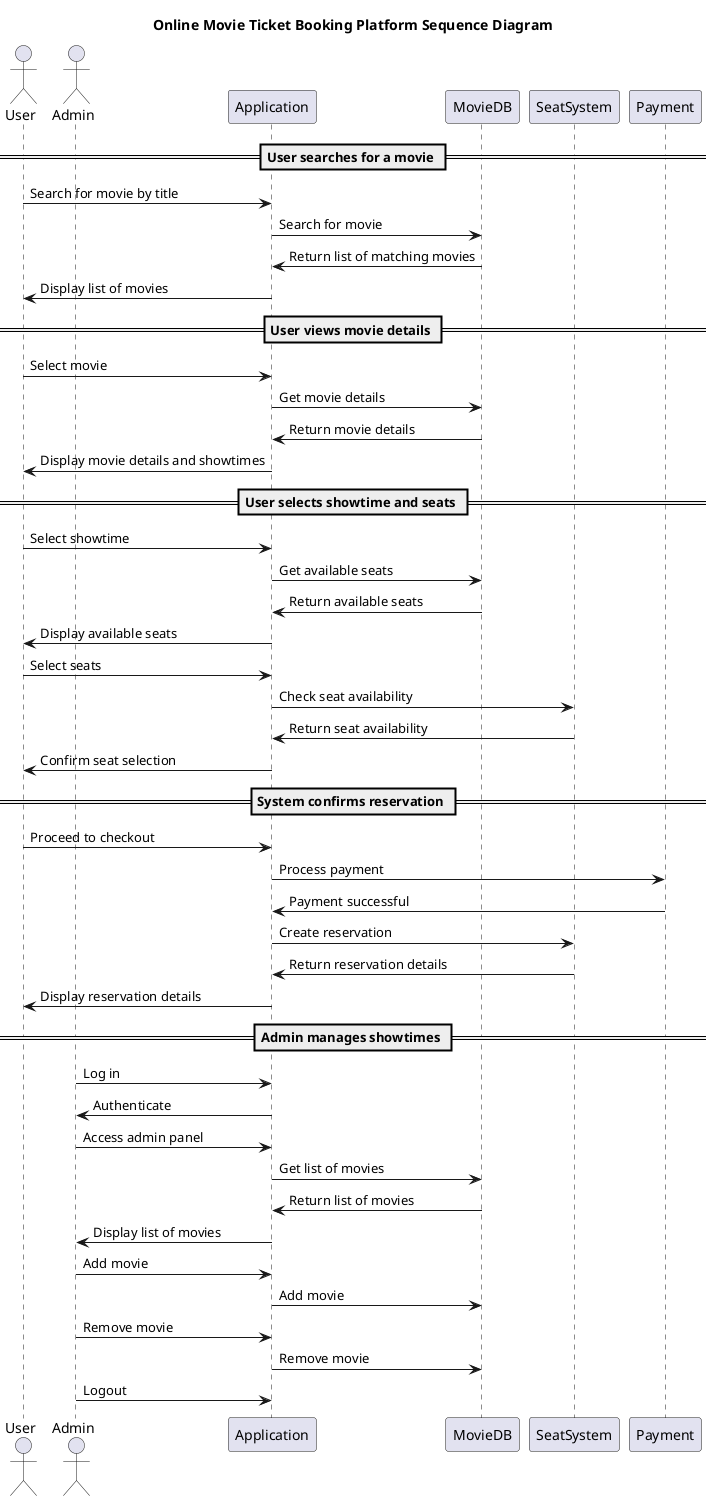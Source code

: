 @startuml
title Online Movie Ticket Booking Platform Sequence Diagram

actor User 
actor Admin 
participant Application
participant MovieDB
participant SeatSystem
participant Payment


== User searches for a movie ==

User -> Application: Search for movie by title
Application -> MovieDB: Search for movie
MovieDB -> Application: Return list of matching movies
Application -> User: Display list of movies

== User views movie details ==

User -> Application: Select movie
Application -> MovieDB: Get movie details
MovieDB -> Application: Return movie details
Application -> User: Display movie details and showtimes

== User selects showtime and seats ==

User -> Application: Select showtime
Application -> MovieDB: Get available seats
MovieDB -> Application: Return available seats
Application -> User: Display available seats
User -> Application: Select seats
Application -> SeatSystem: Check seat availability
SeatSystem -> Application: Return seat availability
Application -> User: Confirm seat selection

== System confirms reservation ==

User -> Application: Proceed to checkout
Application -> Payment: Process payment
Payment -> Application: Payment successful
Application -> SeatSystem: Create reservation
SeatSystem -> Application: Return reservation details
Application -> User: Display reservation details

== Admin manages showtimes ==

Admin -> Application: Log in
Application -> Admin: Authenticate
Admin -> Application: Access admin panel
Application -> MovieDB: Get list of movies
MovieDB -> Application: Return list of movies
Application -> Admin: Display list of movies
Admin -> Application: Add movie
Application -> MovieDB: Add movie
Admin -> Application: Remove movie
Application -> MovieDB: Remove movie
Admin -> Application: Logout

@enduml
